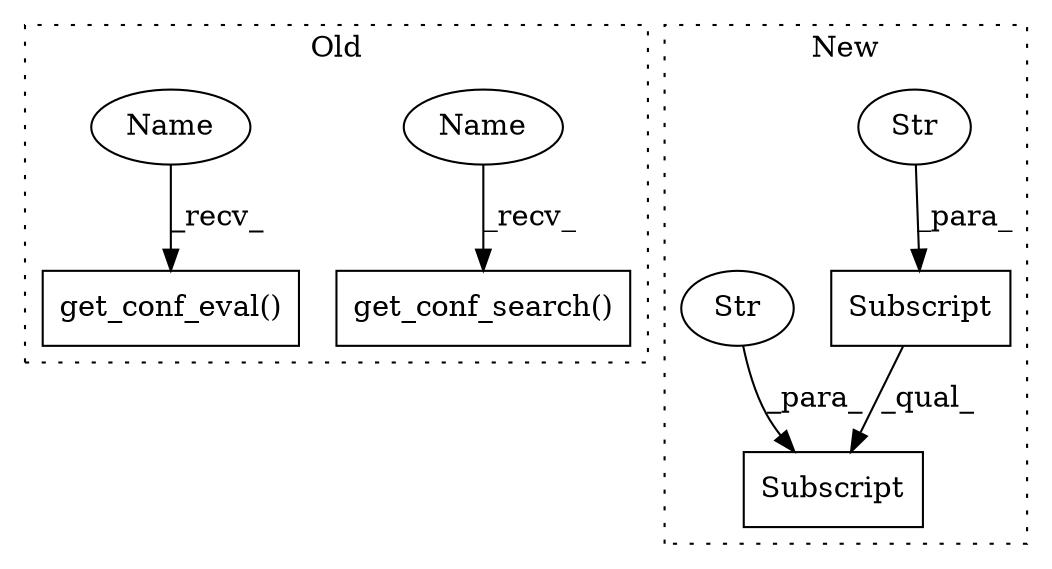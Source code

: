 digraph G {
subgraph cluster0 {
1 [label="get_conf_search()" a="75" s="1203" l="22" shape="box"];
3 [label="get_conf_eval()" a="75" s="1524" l="20" shape="box"];
7 [label="Name" a="87" s="1203" l="4" shape="ellipse"];
8 [label="Name" a="87" s="1524" l="4" shape="ellipse"];
label = "Old";
style="dotted";
}
subgraph cluster1 {
2 [label="Subscript" a="63" s="1538,0" l="27,0" shape="box"];
4 [label="Str" a="66" s="1559" l="5" shape="ellipse"];
5 [label="Subscript" a="63" s="1538,0" l="35,0" shape="box"];
6 [label="Str" a="66" s="1566" l="6" shape="ellipse"];
label = "New";
style="dotted";
}
2 -> 5 [label="_qual_"];
4 -> 2 [label="_para_"];
6 -> 5 [label="_para_"];
7 -> 1 [label="_recv_"];
8 -> 3 [label="_recv_"];
}